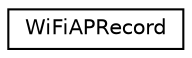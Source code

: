 digraph "Graphical Class Hierarchy"
{
  edge [fontname="Helvetica",fontsize="10",labelfontname="Helvetica",labelfontsize="10"];
  node [fontname="Helvetica",fontsize="10",shape=record];
  rankdir="LR";
  Node0 [label="WiFiAPRecord",height=0.2,width=0.4,color="black", fillcolor="white", style="filled",URL="$class_wi_fi_a_p_record.html",tooltip="Manage mDNS server. "];
}
